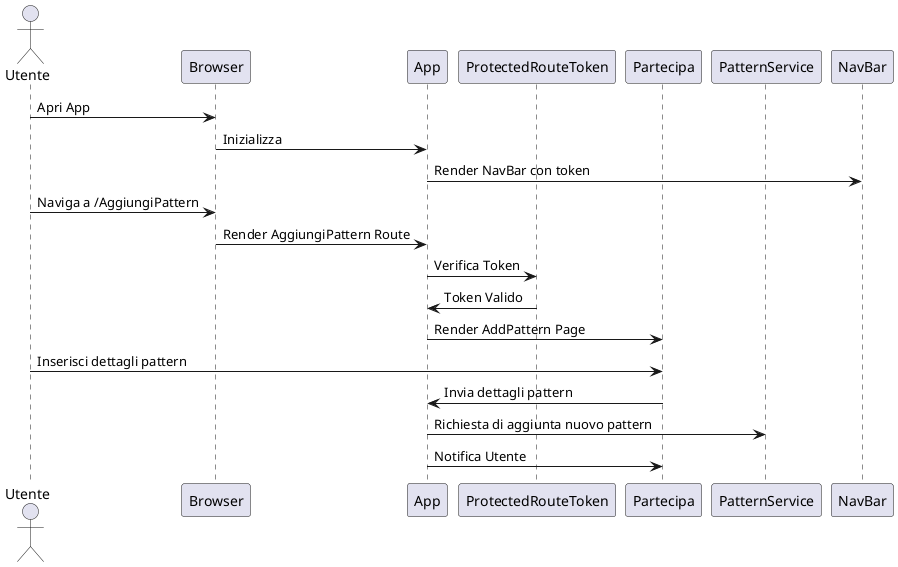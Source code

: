 @startuml
'https://plantuml.com/sequence-diagram

actor Utente
participant Browser
participant App
participant ProtectedRouteToken
participant Partecipa
participant PatternService

Utente -> Browser: Apri App
Browser -> App: Inizializza
App -> NavBar: Render NavBar con token

Utente -> Browser: Naviga a /AggiungiPattern
Browser -> App: Render AggiungiPattern Route
App -> ProtectedRouteToken: Verifica Token
ProtectedRouteToken -> App: Token Valido
App -> Partecipa: Render AddPattern Page

Utente -> Partecipa: Inserisci dettagli pattern
Partecipa -> App: Invia dettagli pattern
App -> PatternService: Richiesta di aggiunta nuovo pattern

App -> Partecipa: Notifica Utente

@enduml
